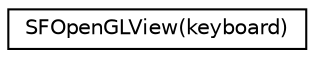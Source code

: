 digraph "Graphical Class Hierarchy"
{
 // LATEX_PDF_SIZE
  edge [fontname="Helvetica",fontsize="10",labelfontname="Helvetica",labelfontsize="10"];
  node [fontname="Helvetica",fontsize="10",shape=record];
  rankdir="LR";
  Node0 [label="SFOpenGLView(keyboard)",height=0.2,width=0.4,color="black", fillcolor="white", style="filled",URL="$d3/d02/categorySFOpenGLView_07keyboard_08.html",tooltip=" "];
}
